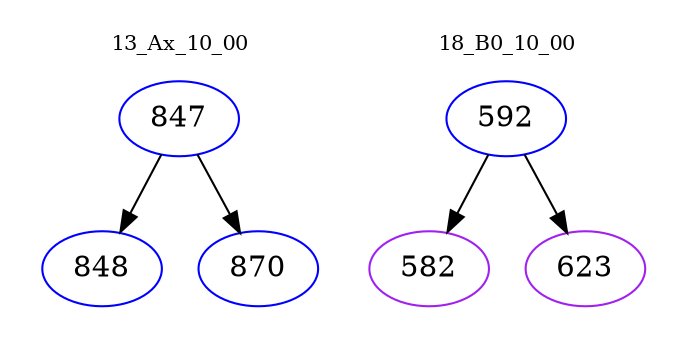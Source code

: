 digraph{
subgraph cluster_0 {
color = white
label = "13_Ax_10_00";
fontsize=10;
T0_847 [label="847", color="blue"]
T0_847 -> T0_848 [color="black"]
T0_848 [label="848", color="blue"]
T0_847 -> T0_870 [color="black"]
T0_870 [label="870", color="blue"]
}
subgraph cluster_1 {
color = white
label = "18_B0_10_00";
fontsize=10;
T1_592 [label="592", color="blue"]
T1_592 -> T1_582 [color="black"]
T1_582 [label="582", color="purple"]
T1_592 -> T1_623 [color="black"]
T1_623 [label="623", color="purple"]
}
}
